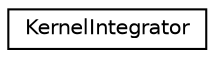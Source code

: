 digraph G
{
  edge [fontname="Helvetica",fontsize="10",labelfontname="Helvetica",labelfontsize="10"];
  node [fontname="Helvetica",fontsize="10",shape=record];
  rankdir=LR;
  Node1 [label="KernelIntegrator",height=0.2,width=0.4,color="black", fillcolor="white", style="filled",URL="$d5/de7/structKernelIntegrator.html"];
}

